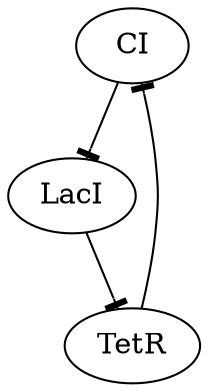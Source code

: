 digraph G {
		CI -> LacI [arrowhead=tee]
		LacI -> TetR [arrowhead=tee]
		TetR -> CI [arrowhead=tee]
}